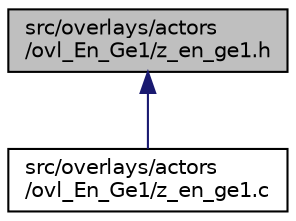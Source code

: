 digraph "src/overlays/actors/ovl_En_Ge1/z_en_ge1.h"
{
 // LATEX_PDF_SIZE
  edge [fontname="Helvetica",fontsize="10",labelfontname="Helvetica",labelfontsize="10"];
  node [fontname="Helvetica",fontsize="10",shape=record];
  Node1 [label="src/overlays/actors\l/ovl_En_Ge1/z_en_ge1.h",height=0.2,width=0.4,color="black", fillcolor="grey75", style="filled", fontcolor="black",tooltip=" "];
  Node1 -> Node2 [dir="back",color="midnightblue",fontsize="10",style="solid",fontname="Helvetica"];
  Node2 [label="src/overlays/actors\l/ovl_En_Ge1/z_en_ge1.c",height=0.2,width=0.4,color="black", fillcolor="white", style="filled",URL="$db/dce/z__en__ge1_8c.html",tooltip=" "];
}
